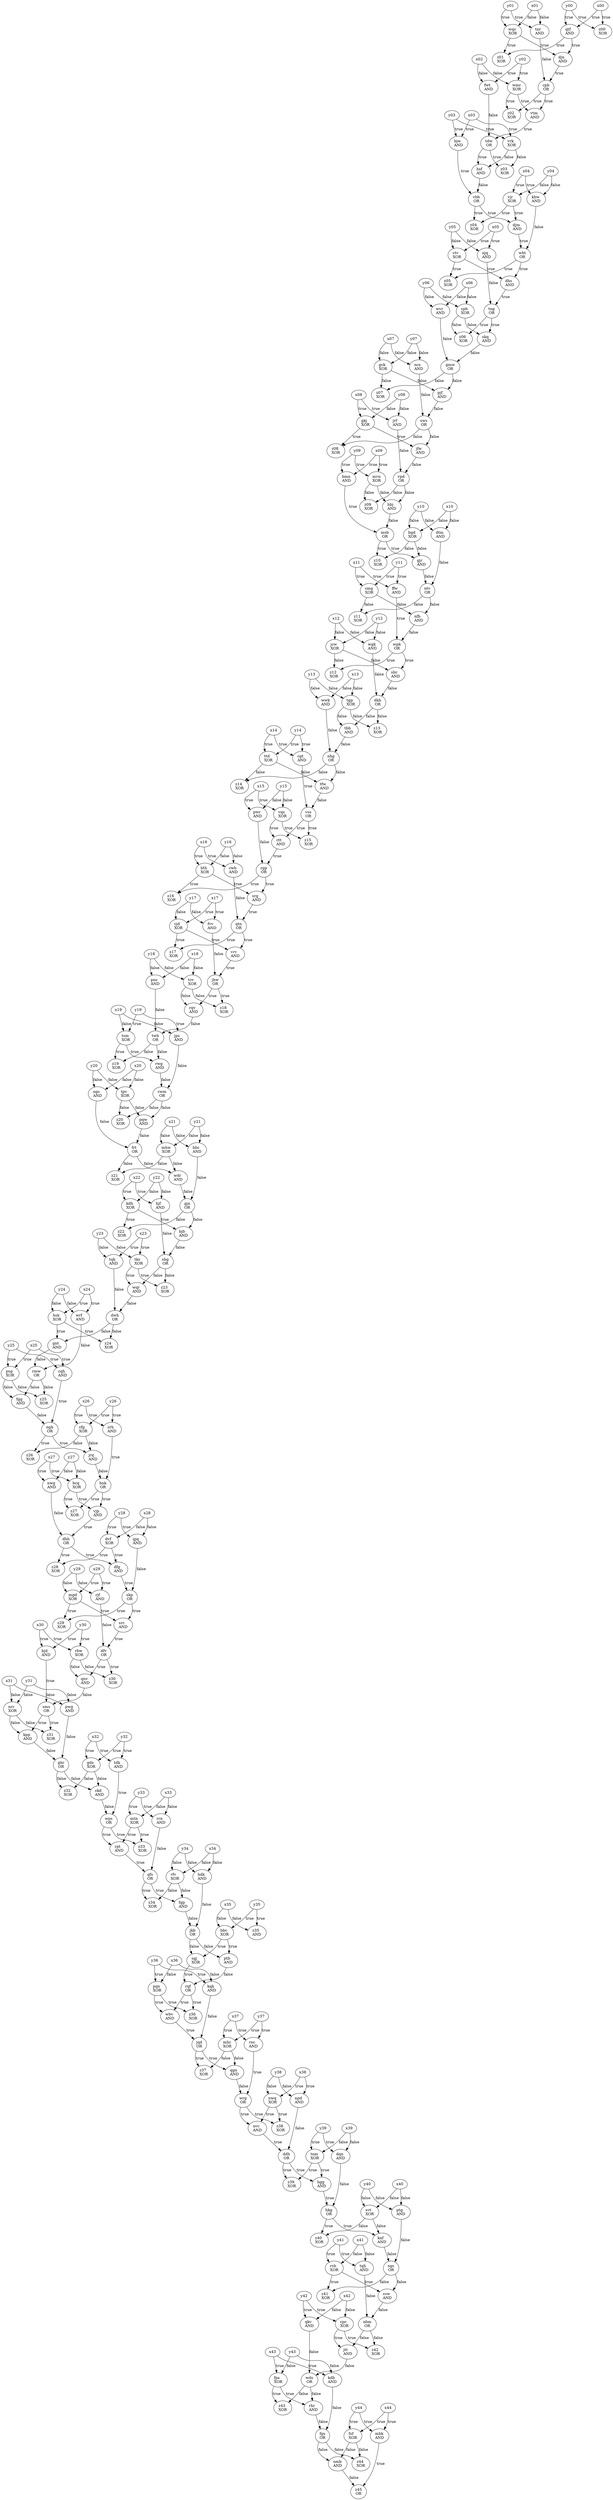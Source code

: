 digraph {
    0 [ label = "x07" ]
    1 [ label = "ncs\lAND" ]
    2 [ label = "y07" ]
    3 [ label = "y24" ]
    4 [ label = "wrf\lAND" ]
    5 [ label = "x24" ]
    6 [ label = "x19" ]
    7 [ label = "tsm\lXOR" ]
    8 [ label = "y19" ]
    9 [ label = "x40" ]
    10 [ label = "svt\lXOR" ]
    11 [ label = "y40" ]
    12 [ label = "rjf\lAND" ]
    13 [ label = "dfv\lOR" ]
    14 [ label = "src\lAND" ]
    15 [ label = "fsf\lXOR" ]
    16 [ label = "z44\lXOR" ]
    17 [ label = "fgs\lOR" ]
    18 [ label = "mhc\lXOR" ]
    19 [ label = "qgn\lAND" ]
    20 [ label = "jqd\lOR" ]
    21 [ label = "nrr\lXOR" ]
    22 [ label = "z31\lXOR" ]
    23 [ label = "sms\lOR" ]
    24 [ label = "y20" ]
    25 [ label = "ngc\lAND" ]
    26 [ label = "x20" ]
    27 [ label = "y21" ]
    28 [ label = "hbc\lAND" ]
    29 [ label = "x21" ]
    30 [ label = "sgj\lXOR" ]
    31 [ label = "rqf\lOR" ]
    32 [ label = "ptb\lAND" ]
    33 [ label = "gjn\lOR" ]
    34 [ label = "wdr\lAND" ]
    35 [ label = "tks\lXOR" ]
    36 [ label = "z23\lXOR" ]
    37 [ label = "sbg\lOR" ]
    38 [ label = "ddh\lOR" ]
    39 [ label = "hgg\lAND" ]
    40 [ label = "tnm\lXOR" ]
    41 [ label = "hsf\lAND" ]
    42 [ label = "vbb\lOR" ]
    43 [ label = "bjw\lAND" ]
    44 [ label = "x15" ]
    45 [ label = "vqs\lXOR" ]
    46 [ label = "y15" ]
    47 [ label = "x10" ]
    48 [ label = "dtm\lAND" ]
    49 [ label = "y10" ]
    50 [ label = "z15\lXOR" ]
    51 [ label = "vss\lOR" ]
    52 [ label = "x29" ]
    53 [ label = "mgd\lXOR" ]
    54 [ label = "y29" ]
    55 [ label = "srg\lAND" ]
    56 [ label = "qtn\lOR" ]
    57 [ label = "cwb\lAND" ]
    58 [ label = "nmb\lAND" ]
    59 [ label = "z45\lOR" ]
    60 [ label = "mbk\lAND" ]
    61 [ label = "dhs\lAND" ]
    62 [ label = "tng\lOR" ]
    63 [ label = "njq\lAND" ]
    64 [ label = "jfw\lAND" ]
    65 [ label = "vpd\lOR" ]
    66 [ label = "jrf\lAND" ]
    67 [ label = "gck\lXOR" ]
    68 [ label = "tdw\lOR" ]
    69 [ label = "z03\lXOR" ]
    70 [ label = "vrk\lXOR" ]
    71 [ label = "y11" ]
    72 [ label = "ffw\lAND" ]
    73 [ label = "x11" ]
    74 [ label = "x16" ]
    75 [ label = "bth\lXOR" ]
    76 [ label = "y16" ]
    77 [ label = "x39" ]
    78 [ label = "y39" ]
    79 [ label = "cfg\lXOR" ]
    80 [ label = "jrq\lAND" ]
    81 [ label = "ngh\lOR" ]
    82 [ label = "hbj\lAND" ]
    83 [ label = "mvn\lXOR" ]
    84 [ label = "rgp\lOR" ]
    85 [ label = "z16\lXOR" ]
    86 [ label = "vrv\lAND" ]
    87 [ label = "cjd\lXOR" ]
    88 [ label = "x14" ]
    89 [ label = "cgt\lAND" ]
    90 [ label = "y14" ]
    91 [ label = "dwh\lOR" ]
    92 [ label = "z24\lXOR" ]
    93 [ label = "hsk\lXOR" ]
    94 [ label = "tgp\lXOR" ]
    95 [ label = "z13\lXOR" ]
    96 [ label = "dkh\lOR" ]
    97 [ label = "y26" ]
    98 [ label = "x26" ]
    99 [ label = "cpc\lXOR" ]
    100 [ label = "z42\lXOR" ]
    101 [ label = "nbm\lOR" ]
    102 [ label = "y42" ]
    103 [ label = "x42" ]
    104 [ label = "x17" ]
    105 [ label = "y17" ]
    106 [ label = "z36\lXOR" ]
    107 [ label = "pqn\lXOR" ]
    108 [ label = "x27" ]
    109 [ label = "nwg\lAND" ]
    110 [ label = "y27" ]
    111 [ label = "bcq\lXOR" ]
    112 [ label = "vjp\lAND" ]
    113 [ label = "hnk\lOR" ]
    114 [ label = "wqr\lAND" ]
    115 [ label = "wvr\lAND" ]
    116 [ label = "gmw\lOR" ]
    117 [ label = "skq\lAND" ]
    118 [ label = "cwm\lOR" ]
    119 [ label = "pqw\lAND" ]
    120 [ label = "tpv\lXOR" ]
    121 [ label = "x41" ]
    122 [ label = "tqh\lAND" ]
    123 [ label = "y41" ]
    124 [ label = "jcw\lXOR" ]
    125 [ label = "sbr\lAND" ]
    126 [ label = "wpk\lOR" ]
    127 [ label = "tbh\lAND" ]
    128 [ label = "wrg\lOR" ]
    129 [ label = "z38\lXOR" ]
    130 [ label = "nwq\lXOR" ]
    131 [ label = "y32" ]
    132 [ label = "gds\lXOR" ]
    133 [ label = "x32" ]
    134 [ label = "bmn\lAND" ]
    135 [ label = "msb\lOR" ]
    136 [ label = "wps\lOR" ]
    137 [ label = "z33\lXOR" ]
    138 [ label = "mtn\lXOR" ]
    139 [ label = "sws\lOR" ]
    140 [ label = "pjf\lAND" ]
    141 [ label = "tqk\lAND" ]
    142 [ label = "x31" ]
    143 [ label = "pwg\lAND" ]
    144 [ label = "y31" ]
    145 [ label = "y12" ]
    146 [ label = "x12" ]
    147 [ label = "kpp\lAND" ]
    148 [ label = "x38" ]
    149 [ label = "npd\lAND" ]
    150 [ label = "y38" ]
    151 [ label = "y02" ]
    152 [ label = "fwt\lAND" ]
    153 [ label = "x02" ]
    154 [ label = "y37" ]
    155 [ label = "rnc\lAND" ]
    156 [ label = "x37" ]
    157 [ label = "vtm\lAND" ]
    158 [ label = "ckd\lAND" ]
    159 [ label = "ghr\lOR" ]
    160 [ label = "nfb\lAND" ]
    161 [ label = "ctv\lXOR" ]
    162 [ label = "z05\lXOR" ]
    163 [ label = "wht\lOR" ]
    164 [ label = "cmg\lXOR" ]
    165 [ label = "y05" ]
    166 [ label = "x05" ]
    167 [ label = "jhw\lOR" ]
    168 [ label = "z18\lXOR" ]
    169 [ label = "tcv\lXOR" ]
    170 [ label = "rmw\lOR" ]
    171 [ label = "gnt\lAND" ]
    172 [ label = "y01" ]
    173 [ label = "tnr\lAND" ]
    174 [ label = "x01" ]
    175 [ label = "x36" ]
    176 [ label = "y36" ]
    177 [ label = "gjq\lAND" ]
    178 [ label = "skp\lOR" ]
    179 [ label = "dfg\lAND" ]
    180 [ label = "ptg\lAND" ]
    181 [ label = "dqn\lAND" ]
    182 [ label = "bjb\lAND" ]
    183 [ label = "hjf\lAND" ]
    184 [ label = "rrn\lAND" ]
    185 [ label = "qfs\lOR" ]
    186 [ label = "rpt\lAND" ]
    187 [ label = "sgs\lOR" ]
    188 [ label = "ccw\lAND" ]
    189 [ label = "rsb\lXOR" ]
    190 [ label = "z25\lXOR" ]
    191 [ label = "psg\lXOR" ]
    192 [ label = "bgd\lXOR" ]
    193 [ label = "z10\lXOR" ]
    194 [ label = "fvv\lAND" ]
    195 [ label = "y22" ]
    196 [ label = "x22" ]
    197 [ label = "fgp\lAND" ]
    198 [ label = "rfv\lXOR" ]
    199 [ label = "wds\lOR" ]
    200 [ label = "rhr\lAND" ]
    201 [ label = "fps\lXOR" ]
    202 [ label = "y18" ]
    203 [ label = "x18" ]
    204 [ label = "ttd\lXOR" ]
    205 [ label = "tfw\lAND" ]
    206 [ label = "nhg\lOR" ]
    207 [ label = "bbc\lXOR" ]
    208 [ label = "jkb\lOR" ]
    209 [ label = "djn\lAND" ]
    210 [ label = "cpb\lOR" ]
    211 [ label = "y35" ]
    212 [ label = "x35" ]
    213 [ label = "frt\lOR" ]
    214 [ label = "y25" ]
    215 [ label = "x25" ]
    216 [ label = "y13" ]
    217 [ label = "x13" ]
    218 [ label = "x30" ]
    219 [ label = "rbw\lXOR" ]
    220 [ label = "y30" ]
    221 [ label = "z29\lXOR" ]
    222 [ label = "z11\lXOR" ]
    223 [ label = "ntv\lOR" ]
    224 [ label = "vjr\lXOR" ]
    225 [ label = "z04\lXOR" ]
    226 [ label = "gkj\lXOR" ]
    227 [ label = "z08\lXOR" ]
    228 [ label = "tdk\lAND" ]
    229 [ label = "wmr\lXOR" ]
    230 [ label = "jps\lAND" ]
    231 [ label = "rqv\lAND" ]
    232 [ label = "x34" ]
    233 [ label = "hdk\lAND" ]
    234 [ label = "y34" ]
    235 [ label = "wqc\lXOR" ]
    236 [ label = "z01\lXOR" ]
    237 [ label = "qtf\lAND" ]
    238 [ label = "wgk\lAND" ]
    239 [ label = "x43" ]
    240 [ label = "kdb\lAND" ]
    241 [ label = "y43" ]
    242 [ label = "y04" ]
    243 [ label = "x04" ]
    244 [ label = "fgg\lAND" ]
    245 [ label = "z20\lXOR" ]
    246 [ label = "z17\lXOR" ]
    247 [ label = "x33" ]
    248 [ label = "y33" ]
    249 [ label = "z27\lXOR" ]
    250 [ label = "wwk\lAND" ]
    251 [ label = "twb\lOR" ]
    252 [ label = "z19\lXOR" ]
    253 [ label = "mhw\lXOR" ]
    254 [ label = "pwr\lAND" ]
    255 [ label = "z30\lXOR" ]
    256 [ label = "ctt\lAND" ]
    257 [ label = "x28" ]
    258 [ label = "y28" ]
    259 [ label = "dvf\lXOR" ]
    260 [ label = "khw\lAND" ]
    261 [ label = "z07\lXOR" ]
    262 [ label = "z21\lXOR" ]
    263 [ label = "spb\lXOR" ]
    264 [ label = "knf\lAND" ]
    265 [ label = "hkg\lOR" ]
    266 [ label = "kdh\lXOR" ]
    267 [ label = "z34\lXOR" ]
    268 [ label = "jtt\lAND" ]
    269 [ label = "qkv\lAND" ]
    270 [ label = "z32\lXOR" ]
    271 [ label = "qnv\lAND" ]
    272 [ label = "gjr\lAND" ]
    273 [ label = "bjd\lAND" ]
    274 [ label = "pns\lAND" ]
    275 [ label = "srh\lAND" ]
    276 [ label = "nvc\lAND" ]
    277 [ label = "x08" ]
    278 [ label = "y08" ]
    279 [ label = "y06" ]
    280 [ label = "x06" ]
    281 [ label = "z37\lXOR" ]
    282 [ label = "z39\lXOR" ]
    283 [ label = "cqh\lAND" ]
    284 [ label = "z22\lXOR" ]
    285 [ label = "djm\lAND" ]
    286 [ label = "dhh\lOR" ]
    287 [ label = "y00" ]
    288 [ label = "x00" ]
    289 [ label = "z26\lXOR" ]
    290 [ label = "z06\lXOR" ]
    291 [ label = "z00\lXOR" ]
    292 [ label = "z02\lXOR" ]
    293 [ label = "x03" ]
    294 [ label = "y03" ]
    295 [ label = "z14\lXOR" ]
    296 [ label = "rwg\lAND" ]
    297 [ label = "z35\lAND" ]
    298 [ label = "z41\lXOR" ]
    299 [ label = "wbv\lAND" ]
    300 [ label = "z28\lXOR" ]
    301 [ label = "z40\lXOR" ]
    302 [ label = "y23" ]
    303 [ label = "x23" ]
    304 [ label = "z12\lXOR" ]
    305 [ label = "y09" ]
    306 [ label = "x09" ]
    307 [ label = "z43\lXOR" ]
    308 [ label = "kqk\lAND" ]
    309 [ label = "x44" ]
    310 [ label = "y44" ]
    311 [ label = "z09\lXOR" ]
    0 -> 1 [ label = "false" ]
    2 -> 1 [ label = "false" ]
    3 -> 4 [ label = "false" ]
    5 -> 4 [ label = "true" ]
    6 -> 7 [ label = "false" ]
    8 -> 7 [ label = "true" ]
    9 -> 10 [ label = "false" ]
    11 -> 10 [ label = "false" ]
    12 -> 13 [ label = "false" ]
    14 -> 13 [ label = "true" ]
    15 -> 16 [ label = "false" ]
    17 -> 16 [ label = "false" ]
    18 -> 19 [ label = "false" ]
    20 -> 19 [ label = "true" ]
    21 -> 22 [ label = "false" ]
    23 -> 22 [ label = "true" ]
    24 -> 25 [ label = "false" ]
    26 -> 25 [ label = "false" ]
    27 -> 28 [ label = "false" ]
    29 -> 28 [ label = "false" ]
    30 -> 31 [ label = "true" ]
    32 -> 31 [ label = "false" ]
    28 -> 33 [ label = "false" ]
    34 -> 33 [ label = "false" ]
    35 -> 36 [ label = "true" ]
    37 -> 36 [ label = "false" ]
    38 -> 39 [ label = "true" ]
    40 -> 39 [ label = "true" ]
    41 -> 42 [ label = "false" ]
    43 -> 42 [ label = "true" ]
    44 -> 45 [ label = "true" ]
    46 -> 45 [ label = "false" ]
    47 -> 48 [ label = "false" ]
    49 -> 48 [ label = "false" ]
    45 -> 50 [ label = "true" ]
    51 -> 50 [ label = "true" ]
    52 -> 53 [ label = "true" ]
    54 -> 53 [ label = "false" ]
    55 -> 56 [ label = "true" ]
    57 -> 56 [ label = "false" ]
    58 -> 59 [ label = "false" ]
    60 -> 59 [ label = "true" ]
    61 -> 62 [ label = "true" ]
    63 -> 62 [ label = "false" ]
    64 -> 65 [ label = "false" ]
    66 -> 65 [ label = "false" ]
    0 -> 67 [ label = "false" ]
    2 -> 67 [ label = "false" ]
    68 -> 69 [ label = "true" ]
    70 -> 69 [ label = "false" ]
    71 -> 72 [ label = "true" ]
    73 -> 72 [ label = "true" ]
    74 -> 75 [ label = "true" ]
    76 -> 75 [ label = "false" ]
    77 -> 40 [ label = "false" ]
    78 -> 40 [ label = "true" ]
    79 -> 80 [ label = "false" ]
    81 -> 80 [ label = "true" ]
    65 -> 82 [ label = "false" ]
    83 -> 82 [ label = "false" ]
    84 -> 85 [ label = "true" ]
    75 -> 85 [ label = "true" ]
    56 -> 86 [ label = "true" ]
    87 -> 86 [ label = "true" ]
    88 -> 89 [ label = "true" ]
    90 -> 89 [ label = "true" ]
    91 -> 92 [ label = "false" ]
    93 -> 92 [ label = "true" ]
    94 -> 95 [ label = "false" ]
    96 -> 95 [ label = "false" ]
    97 -> 79 [ label = "true" ]
    98 -> 79 [ label = "true" ]
    99 -> 100 [ label = "true" ]
    101 -> 100 [ label = "false" ]
    102 -> 99 [ label = "true" ]
    103 -> 99 [ label = "false" ]
    104 -> 87 [ label = "true" ]
    105 -> 87 [ label = "false" ]
    31 -> 106 [ label = "true" ]
    107 -> 106 [ label = "true" ]
    108 -> 109 [ label = "true" ]
    110 -> 109 [ label = "false" ]
    111 -> 112 [ label = "true" ]
    113 -> 112 [ label = "true" ]
    35 -> 114 [ label = "true" ]
    37 -> 114 [ label = "false" ]
    115 -> 116 [ label = "false" ]
    117 -> 116 [ label = "false" ]
    118 -> 119 [ label = "false" ]
    120 -> 119 [ label = "false" ]
    121 -> 122 [ label = "false" ]
    123 -> 122 [ label = "true" ]
    124 -> 125 [ label = "false" ]
    126 -> 125 [ label = "true" ]
    94 -> 127 [ label = "false" ]
    96 -> 127 [ label = "false" ]
    128 -> 129 [ label = "true" ]
    130 -> 129 [ label = "true" ]
    131 -> 132 [ label = "true" ]
    133 -> 132 [ label = "true" ]
    134 -> 135 [ label = "true" ]
    82 -> 135 [ label = "false" ]
    136 -> 137 [ label = "true" ]
    138 -> 137 [ label = "true" ]
    1 -> 139 [ label = "false" ]
    140 -> 139 [ label = "false" ]
    114 -> 91 [ label = "false" ]
    141 -> 91 [ label = "false" ]
    142 -> 143 [ label = "false" ]
    144 -> 143 [ label = "false" ]
    145 -> 124 [ label = "false" ]
    146 -> 124 [ label = "false" ]
    21 -> 147 [ label = "false" ]
    23 -> 147 [ label = "true" ]
    148 -> 149 [ label = "true" ]
    150 -> 149 [ label = "false" ]
    151 -> 152 [ label = "true" ]
    153 -> 152 [ label = "false" ]
    154 -> 155 [ label = "true" ]
    156 -> 155 [ label = "true" ]
    152 -> 68 [ label = "false" ]
    157 -> 68 [ label = "true" ]
    148 -> 130 [ label = "true" ]
    150 -> 130 [ label = "false" ]
    132 -> 158 [ label = "false" ]
    159 -> 158 [ label = "false" ]
    72 -> 126 [ label = "true" ]
    160 -> 126 [ label = "false" ]
    161 -> 162 [ label = "true" ]
    163 -> 162 [ label = "true" ]
    71 -> 164 [ label = "true" ]
    73 -> 164 [ label = "true" ]
    165 -> 161 [ label = "false" ]
    166 -> 161 [ label = "true" ]
    167 -> 168 [ label = "true" ]
    169 -> 168 [ label = "false" ]
    4 -> 170 [ label = "false" ]
    171 -> 170 [ label = "false" ]
    172 -> 173 [ label = "true" ]
    174 -> 173 [ label = "false" ]
    175 -> 107 [ label = "false" ]
    176 -> 107 [ label = "true" ]
    177 -> 178 [ label = "false" ]
    179 -> 178 [ label = "true" ]
    9 -> 180 [ label = "false" ]
    11 -> 180 [ label = "false" ]
    78 -> 181 [ label = "true" ]
    77 -> 181 [ label = "false" ]
    182 -> 37 [ label = "false" ]
    183 -> 37 [ label = "false" ]
    184 -> 185 [ label = "false" ]
    186 -> 185 [ label = "true" ]
    161 -> 61 [ label = "true" ]
    163 -> 61 [ label = "true" ]
    187 -> 188 [ label = "false" ]
    189 -> 188 [ label = "true" ]
    170 -> 190 [ label = "false" ]
    191 -> 190 [ label = "false" ]
    3 -> 93 [ label = "false" ]
    5 -> 93 [ label = "true" ]
    192 -> 193 [ label = "false" ]
    135 -> 193 [ label = "true" ]
    105 -> 194 [ label = "false" ]
    104 -> 194 [ label = "true" ]
    195 -> 183 [ label = "false" ]
    196 -> 183 [ label = "true" ]
    185 -> 197 [ label = "true" ]
    198 -> 197 [ label = "false" ]
    199 -> 200 [ label = "false" ]
    201 -> 200 [ label = "true" ]
    202 -> 169 [ label = "false" ]
    203 -> 169 [ label = "false" ]
    204 -> 205 [ label = "false" ]
    206 -> 205 [ label = "false" ]
    207 -> 32 [ label = "true" ]
    208 -> 32 [ label = "false" ]
    209 -> 210 [ label = "true" ]
    173 -> 210 [ label = "false" ]
    211 -> 207 [ label = "true" ]
    212 -> 207 [ label = "false" ]
    205 -> 51 [ label = "false" ]
    89 -> 51 [ label = "true" ]
    84 -> 55 [ label = "true" ]
    75 -> 55 [ label = "true" ]
    91 -> 171 [ label = "false" ]
    93 -> 171 [ label = "true" ]
    119 -> 213 [ label = "false" ]
    25 -> 213 [ label = "false" ]
    214 -> 191 [ label = "true" ]
    215 -> 191 [ label = "true" ]
    216 -> 94 [ label = "false" ]
    217 -> 94 [ label = "false" ]
    218 -> 219 [ label = "true" ]
    220 -> 219 [ label = "true" ]
    86 -> 167 [ label = "true" ]
    194 -> 167 [ label = "false" ]
    178 -> 221 [ label = "true" ]
    53 -> 221 [ label = "true" ]
    164 -> 222 [ label = "false" ]
    223 -> 222 [ label = "false" ]
    224 -> 225 [ label = "true" ]
    42 -> 225 [ label = "true" ]
    226 -> 227 [ label = "true" ]
    139 -> 227 [ label = "false" ]
    26 -> 120 [ label = "false" ]
    24 -> 120 [ label = "false" ]
    223 -> 160 [ label = "false" ]
    164 -> 160 [ label = "false" ]
    133 -> 228 [ label = "true" ]
    131 -> 228 [ label = "true" ]
    229 -> 157 [ label = "true" ]
    210 -> 157 [ label = "true" ]
    6 -> 230 [ label = "false" ]
    8 -> 230 [ label = "true" ]
    167 -> 231 [ label = "true" ]
    169 -> 231 [ label = "false" ]
    110 -> 111 [ label = "false" ]
    108 -> 111 [ label = "true" ]
    232 -> 233 [ label = "false" ]
    234 -> 233 [ label = "false" ]
    235 -> 236 [ label = "true" ]
    237 -> 236 [ label = "true" ]
    238 -> 96 [ label = "false" ]
    125 -> 96 [ label = "false" ]
    239 -> 240 [ label = "true" ]
    241 -> 240 [ label = "false" ]
    242 -> 224 [ label = "false" ]
    243 -> 224 [ label = "true" ]
    170 -> 244 [ label = "false" ]
    191 -> 244 [ label = "false" ]
    226 -> 64 [ label = "true" ]
    139 -> 64 [ label = "false" ]
    118 -> 245 [ label = "false" ]
    120 -> 245 [ label = "false" ]
    87 -> 246 [ label = "true" ]
    56 -> 246 [ label = "true" ]
    15 -> 58 [ label = "false" ]
    17 -> 58 [ label = "false" ]
    136 -> 186 [ label = "true" ]
    138 -> 186 [ label = "true" ]
    247 -> 138 [ label = "false" ]
    248 -> 138 [ label = "true" ]
    111 -> 249 [ label = "true" ]
    113 -> 249 [ label = "true" ]
    127 -> 206 [ label = "false" ]
    250 -> 206 [ label = "false" ]
    251 -> 252 [ label = "false" ]
    7 -> 252 [ label = "true" ]
    213 -> 34 [ label = "false" ]
    253 -> 34 [ label = "false" ]
    46 -> 254 [ label = "false" ]
    44 -> 254 [ label = "true" ]
    219 -> 255 [ label = "false" ]
    13 -> 255 [ label = "true" ]
    51 -> 256 [ label = "true" ]
    45 -> 256 [ label = "true" ]
    257 -> 177 [ label = "false" ]
    258 -> 177 [ label = "true" ]
    258 -> 259 [ label = "true" ]
    257 -> 259 [ label = "false" ]
    207 -> 30 [ label = "true" ]
    208 -> 30 [ label = "false" ]
    239 -> 201 [ label = "true" ]
    241 -> 201 [ label = "false" ]
    242 -> 260 [ label = "false" ]
    243 -> 260 [ label = "true" ]
    143 -> 159 [ label = "false" ]
    147 -> 159 [ label = "false" ]
    142 -> 21 [ label = "false" ]
    144 -> 21 [ label = "false" ]
    116 -> 261 [ label = "false" ]
    67 -> 261 [ label = "false" ]
    213 -> 262 [ label = "false" ]
    253 -> 262 [ label = "false" ]
    263 -> 117 [ label = "false" ]
    62 -> 117 [ label = "true" ]
    10 -> 264 [ label = "false" ]
    265 -> 264 [ label = "true" ]
    33 -> 182 [ label = "false" ]
    266 -> 182 [ label = "true" ]
    185 -> 267 [ label = "true" ]
    198 -> 267 [ label = "false" ]
    99 -> 268 [ label = "true" ]
    101 -> 268 [ label = "false" ]
    122 -> 101 [ label = "false" ]
    188 -> 101 [ label = "false" ]
    268 -> 199 [ label = "false" ]
    269 -> 199 [ label = "false" ]
    132 -> 270 [ label = "false" ]
    159 -> 270 [ label = "false" ]
    219 -> 271 [ label = "false" ]
    13 -> 271 [ label = "true" ]
    135 -> 272 [ label = "true" ]
    192 -> 272 [ label = "false" ]
    271 -> 23 [ label = "false" ]
    273 -> 23 [ label = "true" ]
    202 -> 274 [ label = "false" ]
    203 -> 274 [ label = "false" ]
    121 -> 189 [ label = "false" ]
    123 -> 189 [ label = "true" ]
    98 -> 275 [ label = "true" ]
    97 -> 275 [ label = "true" ]
    276 -> 38 [ label = "true" ]
    149 -> 38 [ label = "false" ]
    48 -> 223 [ label = "false" ]
    272 -> 223 [ label = "false" ]
    277 -> 66 [ label = "true" ]
    278 -> 66 [ label = "false" ]
    90 -> 204 [ label = "true" ]
    88 -> 204 [ label = "true" ]
    279 -> 115 [ label = "false" ]
    280 -> 115 [ label = "false" ]
    76 -> 57 [ label = "false" ]
    74 -> 57 [ label = "true" ]
    155 -> 128 [ label = "true" ]
    19 -> 128 [ label = "false" ]
    220 -> 273 [ label = "true" ]
    218 -> 273 [ label = "true" ]
    20 -> 281 [ label = "true" ]
    18 -> 281 [ label = "false" ]
    38 -> 282 [ label = "true" ]
    40 -> 282 [ label = "true" ]
    146 -> 238 [ label = "false" ]
    145 -> 238 [ label = "false" ]
    283 -> 81 [ label = "true" ]
    244 -> 81 [ label = "false" ]
    266 -> 284 [ label = "true" ]
    33 -> 284 [ label = "false" ]
    174 -> 235 [ label = "false" ]
    172 -> 235 [ label = "true" ]
    260 -> 163 [ label = "false" ]
    285 -> 163 [ label = "true" ]
    256 -> 84 [ label = "true" ]
    254 -> 84 [ label = "false" ]
    27 -> 253 [ label = "false" ]
    29 -> 253 [ label = "false" ]
    112 -> 286 [ label = "true" ]
    109 -> 286 [ label = "false" ]
    153 -> 229 [ label = "false" ]
    151 -> 229 [ label = "true" ]
    67 -> 140 [ label = "false" ]
    116 -> 140 [ label = "false" ]
    231 -> 251 [ label = "false" ]
    274 -> 251 [ label = "false" ]
    287 -> 237 [ label = "true" ]
    288 -> 237 [ label = "true" ]
    165 -> 63 [ label = "false" ]
    166 -> 63 [ label = "true" ]
    54 -> 12 [ label = "false" ]
    52 -> 12 [ label = "true" ]
    70 -> 41 [ label = "false" ]
    68 -> 41 [ label = "true" ]
    102 -> 269 [ label = "true" ]
    103 -> 269 [ label = "false" ]
    49 -> 192 [ label = "false" ]
    47 -> 192 [ label = "false" ]
    79 -> 289 [ label = "false" ]
    81 -> 289 [ label = "true" ]
    62 -> 290 [ label = "true" ]
    263 -> 290 [ label = "false" ]
    287 -> 291 [ label = "true" ]
    288 -> 291 [ label = "true" ]
    210 -> 292 [ label = "true" ]
    229 -> 292 [ label = "true" ]
    158 -> 136 [ label = "false" ]
    228 -> 136 [ label = "true" ]
    80 -> 113 [ label = "false" ]
    275 -> 113 [ label = "true" ]
    195 -> 266 [ label = "false" ]
    196 -> 266 [ label = "true" ]
    293 -> 43 [ label = "true" ]
    294 -> 43 [ label = "true" ]
    206 -> 295 [ label = "false" ]
    204 -> 295 [ label = "false" ]
    7 -> 296 [ label = "true" ]
    251 -> 296 [ label = "false" ]
    181 -> 265 [ label = "false" ]
    39 -> 265 [ label = "true" ]
    234 -> 198 [ label = "false" ]
    232 -> 198 [ label = "false" ]
    211 -> 297 [ label = "true" ]
    212 -> 297 [ label = "false" ]
    215 -> 283 [ label = "true" ]
    214 -> 283 [ label = "true" ]
    248 -> 184 [ label = "true" ]
    247 -> 184 [ label = "false" ]
    235 -> 209 [ label = "true" ]
    237 -> 209 [ label = "true" ]
    187 -> 298 [ label = "false" ]
    189 -> 298 [ label = "true" ]
    277 -> 226 [ label = "true" ]
    278 -> 226 [ label = "false" ]
    296 -> 118 [ label = "false" ]
    230 -> 118 [ label = "false" ]
    31 -> 299 [ label = "true" ]
    107 -> 299 [ label = "true" ]
    156 -> 18 [ label = "true" ]
    154 -> 18 [ label = "true" ]
    259 -> 300 [ label = "true" ]
    286 -> 300 [ label = "true" ]
    240 -> 17 [ label = "false" ]
    200 -> 17 [ label = "false" ]
    264 -> 187 [ label = "false" ]
    180 -> 187 [ label = "false" ]
    10 -> 301 [ label = "false" ]
    265 -> 301 [ label = "true" ]
    216 -> 250 [ label = "false" ]
    217 -> 250 [ label = "false" ]
    302 -> 141 [ label = "false" ]
    303 -> 141 [ label = "true" ]
    197 -> 208 [ label = "false" ]
    233 -> 208 [ label = "false" ]
    124 -> 304 [ label = "false" ]
    126 -> 304 [ label = "true" ]
    279 -> 263 [ label = "false" ]
    280 -> 263 [ label = "false" ]
    303 -> 35 [ label = "true" ]
    302 -> 35 [ label = "false" ]
    305 -> 134 [ label = "true" ]
    306 -> 134 [ label = "true" ]
    199 -> 307 [ label = "false" ]
    201 -> 307 [ label = "true" ]
    286 -> 179 [ label = "true" ]
    259 -> 179 [ label = "true" ]
    53 -> 14 [ label = "true" ]
    178 -> 14 [ label = "true" ]
    128 -> 276 [ label = "true" ]
    130 -> 276 [ label = "true" ]
    294 -> 70 [ label = "true" ]
    293 -> 70 [ label = "true" ]
    176 -> 308 [ label = "true" ]
    175 -> 308 [ label = "false" ]
    224 -> 285 [ label = "true" ]
    42 -> 285 [ label = "true" ]
    309 -> 15 [ label = "true" ]
    310 -> 15 [ label = "true" ]
    309 -> 60 [ label = "true" ]
    310 -> 60 [ label = "true" ]
    308 -> 20 [ label = "false" ]
    299 -> 20 [ label = "true" ]
    65 -> 311 [ label = "false" ]
    83 -> 311 [ label = "false" ]
    305 -> 83 [ label = "true" ]
    306 -> 83 [ label = "true" ]
}